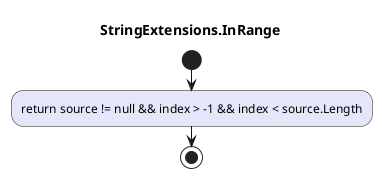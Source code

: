 @startuml StringExtensions.InRange
title StringExtensions.InRange
start
#Lavender:return source != null && index > -1 && index < source.Length;
stop
@enduml
